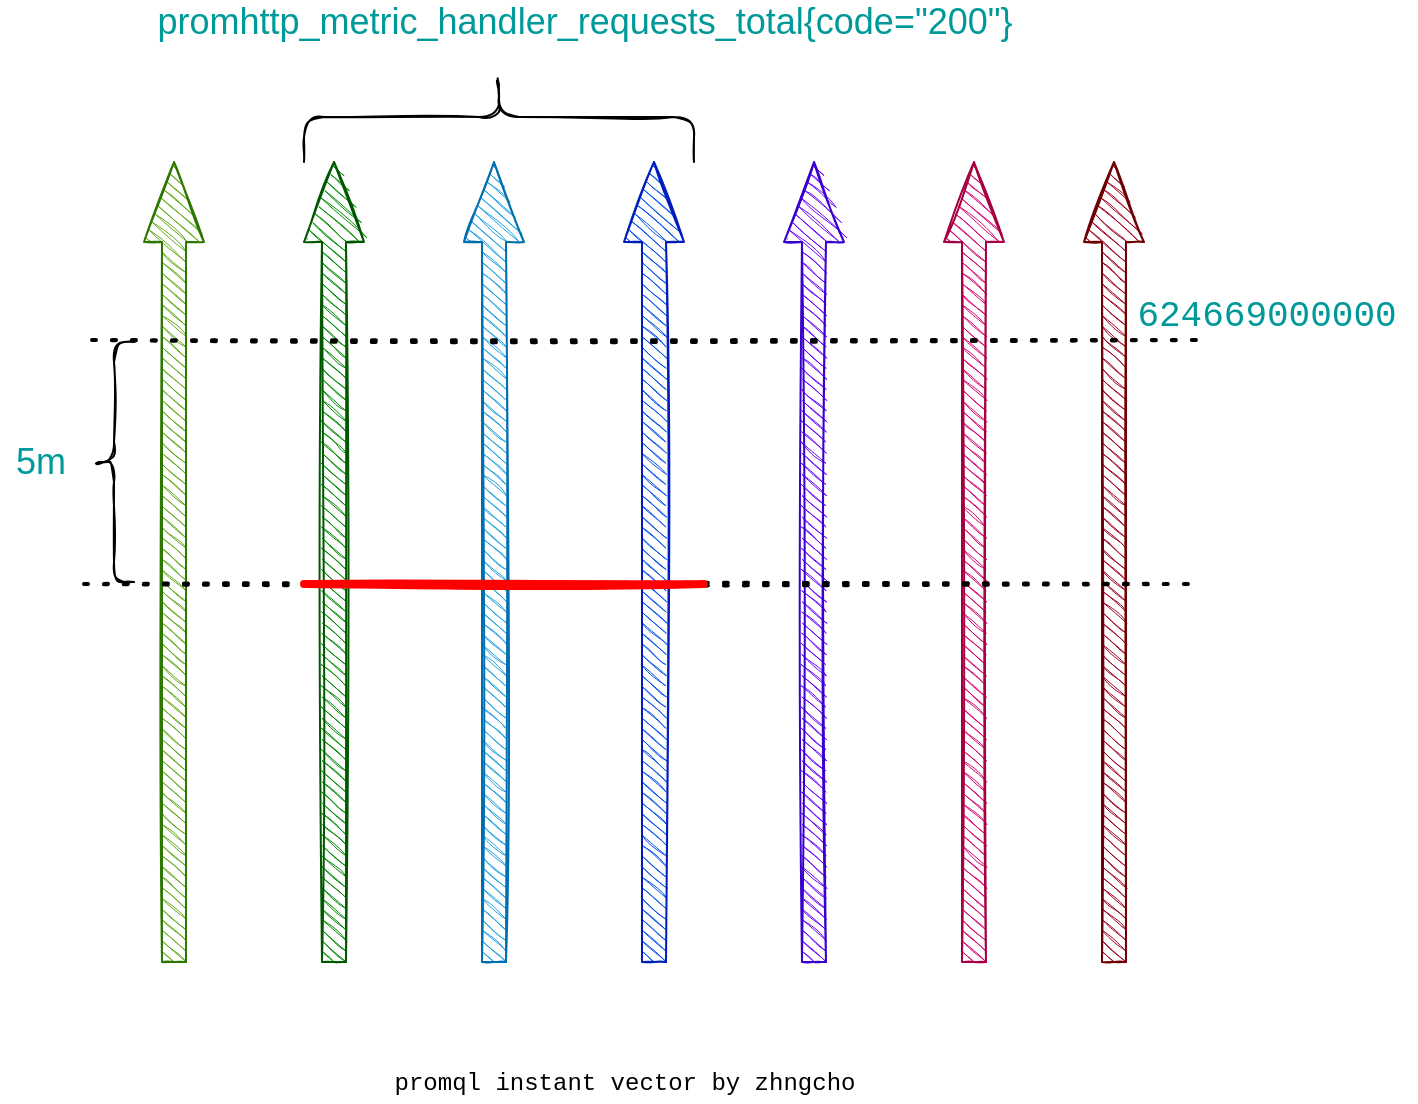 <mxfile version="13.9.9" type="device"><diagram id="Zc2GvHhy9SoqhveMhFz-" name="Page-1"><mxGraphModel dx="1718" dy="1003" grid="1" gridSize="10" guides="1" tooltips="1" connect="1" arrows="1" fold="1" page="1" pageScale="1" pageWidth="850" pageHeight="1100" math="0" shadow="0"><root><mxCell id="0"/><mxCell id="1" parent="0"/><mxCell id="r2WBUhPkVbUQie6AQwJS-8" value="&lt;span style=&quot;font-family: &amp;#34;lucida console&amp;#34; , &amp;#34;consolas&amp;#34; , &amp;#34;courier&amp;#34; , monospace ; text-align: left ; background-color: rgb(255 , 255 , 255)&quot;&gt;&lt;font color=&quot;#009999&quot; style=&quot;font-size: 18px&quot;&gt;624669000000&lt;/font&gt;&lt;/span&gt;" style="text;html=1;align=center;verticalAlign=middle;resizable=0;points=[];autosize=1;sketch=1;" parent="1" vertex="1"><mxGeometry x="628" y="257" width="150" height="20" as="geometry"/></mxCell><mxCell id="gQz2kmpdeB3l_Yb2Qpth-1" value="" style="group;sketch=1;" vertex="1" connectable="0" parent="1"><mxGeometry x="142" y="190" width="530" height="400" as="geometry"/></mxCell><mxCell id="NKYvBHxEjeMtVXmZHpD6-2" value="" style="html=1;shadow=0;dashed=0;align=center;verticalAlign=middle;shape=mxgraph.arrows2.arrow;dy=0.6;dx=40;direction=north;notch=0;fillColor=#60a917;strokeColor=#2D7600;fontColor=#ffffff;sketch=1;" parent="gQz2kmpdeB3l_Yb2Qpth-1" vertex="1"><mxGeometry width="30" height="400" as="geometry"/></mxCell><mxCell id="NKYvBHxEjeMtVXmZHpD6-3" value="" style="html=1;shadow=0;dashed=0;align=center;verticalAlign=middle;shape=mxgraph.arrows2.arrow;dy=0.6;dx=40;direction=north;notch=0;fillColor=#008a00;strokeColor=#005700;fontColor=#ffffff;sketch=1;" parent="gQz2kmpdeB3l_Yb2Qpth-1" vertex="1"><mxGeometry x="80" width="30" height="400" as="geometry"/></mxCell><mxCell id="NKYvBHxEjeMtVXmZHpD6-4" value="" style="html=1;shadow=0;dashed=0;align=center;verticalAlign=middle;shape=mxgraph.arrows2.arrow;dy=0.6;dx=40;direction=north;notch=0;fillColor=#1ba1e2;strokeColor=#006EAF;fontColor=#ffffff;sketch=1;" parent="gQz2kmpdeB3l_Yb2Qpth-1" vertex="1"><mxGeometry x="160" width="30" height="400" as="geometry"/></mxCell><mxCell id="NKYvBHxEjeMtVXmZHpD6-5" value="" style="html=1;shadow=0;dashed=0;align=center;verticalAlign=middle;shape=mxgraph.arrows2.arrow;dy=0.6;dx=40;direction=north;notch=0;fillColor=#0050ef;strokeColor=#001DBC;fontColor=#ffffff;sketch=1;" parent="gQz2kmpdeB3l_Yb2Qpth-1" vertex="1"><mxGeometry x="240" width="30" height="400" as="geometry"/></mxCell><mxCell id="NKYvBHxEjeMtVXmZHpD6-6" value="" style="html=1;shadow=0;dashed=0;align=center;verticalAlign=middle;shape=mxgraph.arrows2.arrow;dy=0.6;dx=40;direction=north;notch=0;fillColor=#6a00ff;strokeColor=#3700CC;fontColor=#ffffff;sketch=1;" parent="gQz2kmpdeB3l_Yb2Qpth-1" vertex="1"><mxGeometry x="320" width="30" height="400" as="geometry"/></mxCell><mxCell id="NKYvBHxEjeMtVXmZHpD6-7" value="" style="html=1;shadow=0;dashed=0;align=center;verticalAlign=middle;shape=mxgraph.arrows2.arrow;dy=0.6;dx=40;direction=north;notch=0;fillColor=#d80073;strokeColor=#A50040;fontColor=#ffffff;sketch=1;" parent="gQz2kmpdeB3l_Yb2Qpth-1" vertex="1"><mxGeometry x="400" width="30" height="400" as="geometry"/></mxCell><mxCell id="NKYvBHxEjeMtVXmZHpD6-8" value="" style="html=1;shadow=0;dashed=0;align=center;verticalAlign=middle;shape=mxgraph.arrows2.arrow;dy=0.6;dx=40;direction=north;notch=0;fillColor=#a20025;strokeColor=#6F0000;fontColor=#ffffff;sketch=1;" parent="gQz2kmpdeB3l_Yb2Qpth-1" vertex="1"><mxGeometry x="470" width="30" height="400" as="geometry"/></mxCell><mxCell id="gQz2kmpdeB3l_Yb2Qpth-9" value="" style="line;strokeWidth=2;html=1;sketch=1;dashed=1;dashPattern=1 4;" vertex="1" parent="gQz2kmpdeB3l_Yb2Qpth-1"><mxGeometry x="-30" y="206" width="556" height="10" as="geometry"/></mxCell><mxCell id="gQz2kmpdeB3l_Yb2Qpth-10" value="" style="line;strokeWidth=4;html=1;perimeter=backbonePerimeter;points=[];outlineConnect=0;sketch=1;strokeColor=#FF0000;" vertex="1" parent="gQz2kmpdeB3l_Yb2Qpth-1"><mxGeometry x="80" y="206" width="200" height="10" as="geometry"/></mxCell><mxCell id="gQz2kmpdeB3l_Yb2Qpth-12" value="" style="line;strokeWidth=2;html=1;sketch=1;dashed=1;dashPattern=1 4;" vertex="1" parent="gQz2kmpdeB3l_Yb2Qpth-1"><mxGeometry x="-26" y="84" width="556" height="10" as="geometry"/></mxCell><mxCell id="gQz2kmpdeB3l_Yb2Qpth-2" value="&lt;span style=&quot;color: rgb(0 , 153 , 153) ; font-size: 18px&quot;&gt;promhttp_metric_handler_requests_total{code=&quot;200&quot;}&lt;/span&gt;" style="text;html=1;align=center;verticalAlign=middle;resizable=0;points=[];autosize=1;" vertex="1" parent="1"><mxGeometry x="142" y="110" width="440" height="20" as="geometry"/></mxCell><mxCell id="gQz2kmpdeB3l_Yb2Qpth-5" value="" style="shape=curlyBracket;whiteSpace=wrap;html=1;rounded=1;sketch=1;rotation=90;" vertex="1" parent="1"><mxGeometry x="297" y="70" width="45" height="195" as="geometry"/></mxCell><mxCell id="gQz2kmpdeB3l_Yb2Qpth-7" value="" style="shape=curlyBracket;whiteSpace=wrap;html=1;rounded=1;sketch=1;" vertex="1" parent="1"><mxGeometry x="117" y="280" width="20" height="120" as="geometry"/></mxCell><mxCell id="gQz2kmpdeB3l_Yb2Qpth-8" value="&lt;span style=&quot;color: rgb(0 , 153 , 153) ; font-size: 18px&quot;&gt;5m&lt;/span&gt;" style="text;html=1;align=center;verticalAlign=middle;resizable=0;points=[];autosize=1;" vertex="1" parent="1"><mxGeometry x="70" y="330" width="40" height="20" as="geometry"/></mxCell><mxCell id="gQz2kmpdeB3l_Yb2Qpth-11" value="&lt;font face=&quot;Courier New&quot;&gt;promql instant vector by zhngcho&lt;/font&gt;" style="text;html=1;align=center;verticalAlign=middle;resizable=0;points=[];autosize=1;" vertex="1" parent="1"><mxGeometry x="257" y="640" width="250" height="20" as="geometry"/></mxCell></root></mxGraphModel></diagram></mxfile>